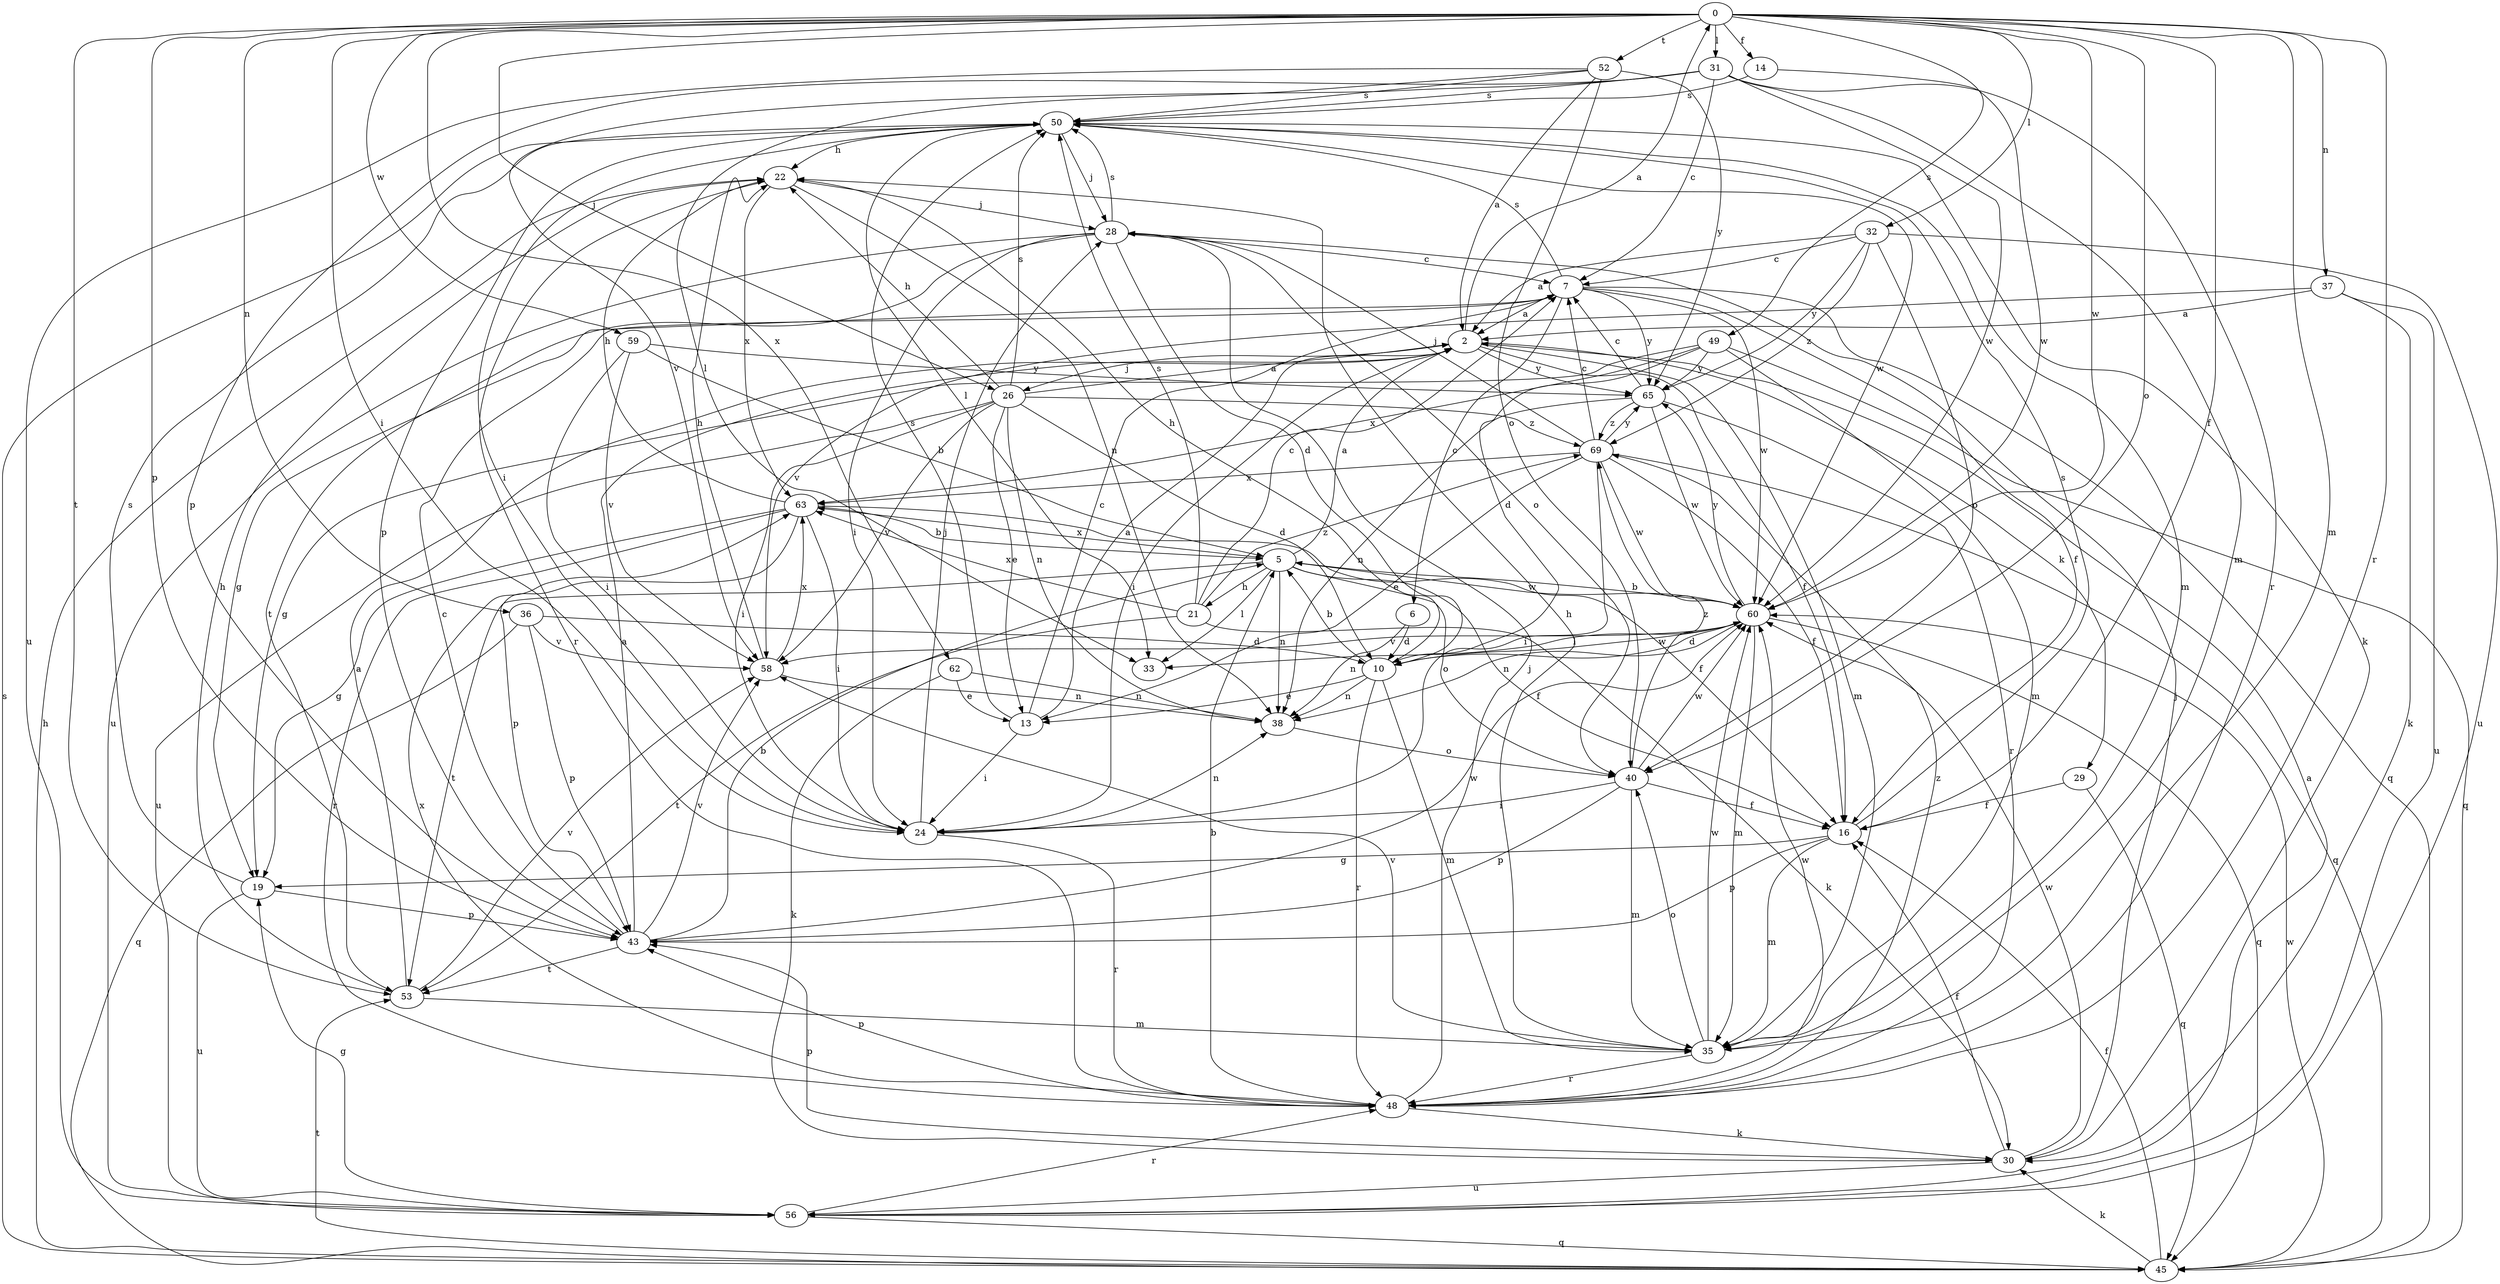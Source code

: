strict digraph  {
0;
2;
5;
6;
7;
10;
13;
14;
16;
19;
21;
22;
24;
26;
28;
29;
30;
31;
32;
33;
35;
36;
37;
38;
40;
43;
45;
48;
49;
50;
52;
53;
56;
58;
59;
60;
62;
63;
65;
69;
0 -> 14  [label=f];
0 -> 16  [label=f];
0 -> 24  [label=i];
0 -> 26  [label=j];
0 -> 31  [label=l];
0 -> 32  [label=l];
0 -> 35  [label=m];
0 -> 36  [label=n];
0 -> 37  [label=n];
0 -> 40  [label=o];
0 -> 43  [label=p];
0 -> 48  [label=r];
0 -> 49  [label=s];
0 -> 52  [label=t];
0 -> 53  [label=t];
0 -> 59  [label=w];
0 -> 60  [label=w];
0 -> 62  [label=x];
2 -> 0  [label=a];
2 -> 16  [label=f];
2 -> 24  [label=i];
2 -> 26  [label=j];
2 -> 29  [label=k];
2 -> 35  [label=m];
2 -> 65  [label=y];
5 -> 2  [label=a];
5 -> 16  [label=f];
5 -> 21  [label=h];
5 -> 33  [label=l];
5 -> 38  [label=n];
5 -> 40  [label=o];
5 -> 53  [label=t];
5 -> 60  [label=w];
5 -> 63  [label=x];
6 -> 10  [label=d];
6 -> 38  [label=n];
7 -> 2  [label=a];
7 -> 6  [label=c];
7 -> 16  [label=f];
7 -> 19  [label=g];
7 -> 45  [label=q];
7 -> 50  [label=s];
7 -> 60  [label=w];
7 -> 65  [label=y];
10 -> 5  [label=b];
10 -> 13  [label=e];
10 -> 22  [label=h];
10 -> 35  [label=m];
10 -> 38  [label=n];
10 -> 48  [label=r];
10 -> 60  [label=w];
13 -> 2  [label=a];
13 -> 7  [label=c];
13 -> 24  [label=i];
13 -> 50  [label=s];
14 -> 50  [label=s];
14 -> 60  [label=w];
16 -> 19  [label=g];
16 -> 35  [label=m];
16 -> 43  [label=p];
16 -> 50  [label=s];
19 -> 43  [label=p];
19 -> 50  [label=s];
19 -> 56  [label=u];
21 -> 7  [label=c];
21 -> 30  [label=k];
21 -> 50  [label=s];
21 -> 53  [label=t];
21 -> 63  [label=x];
21 -> 69  [label=z];
22 -> 28  [label=j];
22 -> 38  [label=n];
22 -> 48  [label=r];
22 -> 63  [label=x];
24 -> 28  [label=j];
24 -> 38  [label=n];
24 -> 48  [label=r];
26 -> 2  [label=a];
26 -> 10  [label=d];
26 -> 13  [label=e];
26 -> 22  [label=h];
26 -> 24  [label=i];
26 -> 38  [label=n];
26 -> 50  [label=s];
26 -> 56  [label=u];
26 -> 58  [label=v];
26 -> 69  [label=z];
28 -> 7  [label=c];
28 -> 10  [label=d];
28 -> 24  [label=i];
28 -> 40  [label=o];
28 -> 50  [label=s];
28 -> 53  [label=t];
28 -> 56  [label=u];
29 -> 16  [label=f];
29 -> 45  [label=q];
30 -> 16  [label=f];
30 -> 28  [label=j];
30 -> 43  [label=p];
30 -> 56  [label=u];
30 -> 60  [label=w];
31 -> 7  [label=c];
31 -> 35  [label=m];
31 -> 43  [label=p];
31 -> 48  [label=r];
31 -> 50  [label=s];
31 -> 58  [label=v];
31 -> 60  [label=w];
32 -> 2  [label=a];
32 -> 7  [label=c];
32 -> 40  [label=o];
32 -> 56  [label=u];
32 -> 65  [label=y];
32 -> 69  [label=z];
35 -> 22  [label=h];
35 -> 40  [label=o];
35 -> 48  [label=r];
35 -> 58  [label=v];
35 -> 60  [label=w];
36 -> 10  [label=d];
36 -> 43  [label=p];
36 -> 45  [label=q];
36 -> 58  [label=v];
37 -> 2  [label=a];
37 -> 30  [label=k];
37 -> 56  [label=u];
37 -> 58  [label=v];
38 -> 40  [label=o];
40 -> 16  [label=f];
40 -> 24  [label=i];
40 -> 35  [label=m];
40 -> 43  [label=p];
40 -> 60  [label=w];
40 -> 69  [label=z];
43 -> 2  [label=a];
43 -> 5  [label=b];
43 -> 7  [label=c];
43 -> 53  [label=t];
43 -> 58  [label=v];
43 -> 60  [label=w];
45 -> 16  [label=f];
45 -> 22  [label=h];
45 -> 30  [label=k];
45 -> 50  [label=s];
45 -> 53  [label=t];
45 -> 60  [label=w];
48 -> 5  [label=b];
48 -> 28  [label=j];
48 -> 30  [label=k];
48 -> 43  [label=p];
48 -> 60  [label=w];
48 -> 63  [label=x];
48 -> 69  [label=z];
49 -> 10  [label=d];
49 -> 19  [label=g];
49 -> 35  [label=m];
49 -> 45  [label=q];
49 -> 63  [label=x];
49 -> 65  [label=y];
50 -> 22  [label=h];
50 -> 24  [label=i];
50 -> 28  [label=j];
50 -> 30  [label=k];
50 -> 33  [label=l];
50 -> 35  [label=m];
50 -> 43  [label=p];
50 -> 60  [label=w];
52 -> 2  [label=a];
52 -> 33  [label=l];
52 -> 40  [label=o];
52 -> 50  [label=s];
52 -> 56  [label=u];
52 -> 65  [label=y];
53 -> 2  [label=a];
53 -> 22  [label=h];
53 -> 35  [label=m];
53 -> 58  [label=v];
56 -> 2  [label=a];
56 -> 19  [label=g];
56 -> 45  [label=q];
56 -> 48  [label=r];
58 -> 22  [label=h];
58 -> 38  [label=n];
58 -> 63  [label=x];
59 -> 5  [label=b];
59 -> 24  [label=i];
59 -> 58  [label=v];
59 -> 65  [label=y];
60 -> 5  [label=b];
60 -> 10  [label=d];
60 -> 33  [label=l];
60 -> 35  [label=m];
60 -> 38  [label=n];
60 -> 45  [label=q];
60 -> 58  [label=v];
60 -> 65  [label=y];
62 -> 13  [label=e];
62 -> 30  [label=k];
62 -> 38  [label=n];
63 -> 5  [label=b];
63 -> 16  [label=f];
63 -> 19  [label=g];
63 -> 22  [label=h];
63 -> 24  [label=i];
63 -> 43  [label=p];
63 -> 48  [label=r];
65 -> 7  [label=c];
65 -> 38  [label=n];
65 -> 48  [label=r];
65 -> 60  [label=w];
65 -> 69  [label=z];
69 -> 7  [label=c];
69 -> 13  [label=e];
69 -> 16  [label=f];
69 -> 24  [label=i];
69 -> 28  [label=j];
69 -> 45  [label=q];
69 -> 60  [label=w];
69 -> 63  [label=x];
69 -> 65  [label=y];
}
